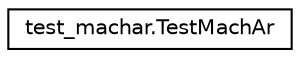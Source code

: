 digraph "Graphical Class Hierarchy"
{
 // LATEX_PDF_SIZE
  edge [fontname="Helvetica",fontsize="10",labelfontname="Helvetica",labelfontsize="10"];
  node [fontname="Helvetica",fontsize="10",shape=record];
  rankdir="LR";
  Node0 [label="test_machar.TestMachAr",height=0.2,width=0.4,color="black", fillcolor="white", style="filled",URL="$classtest__machar_1_1TestMachAr.html",tooltip=" "];
}
